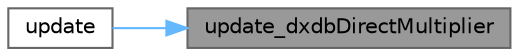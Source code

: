 digraph "update_dxdbDirectMultiplier"
{
 // LATEX_PDF_SIZE
  bgcolor="transparent";
  edge [fontname=Helvetica,fontsize=10,labelfontname=Helvetica,labelfontsize=10];
  node [fontname=Helvetica,fontsize=10,shape=box,height=0.2,width=0.4];
  rankdir="RL";
  Node1 [id="Node000001",label="update_dxdbDirectMultiplier",height=0.2,width=0.4,color="gray40", fillcolor="grey60", style="filled", fontcolor="black",tooltip=" "];
  Node1 -> Node2 [id="edge1_Node000001_Node000002",dir="back",color="steelblue1",style="solid",tooltip=" "];
  Node2 [id="Node000002",label="update",height=0.2,width=0.4,color="grey40", fillcolor="white", style="filled",URL="$classFoam_1_1objectiveIncompressible.html#ac5c54df7ed3b930268c8d7752c101725",tooltip=" "];
}
